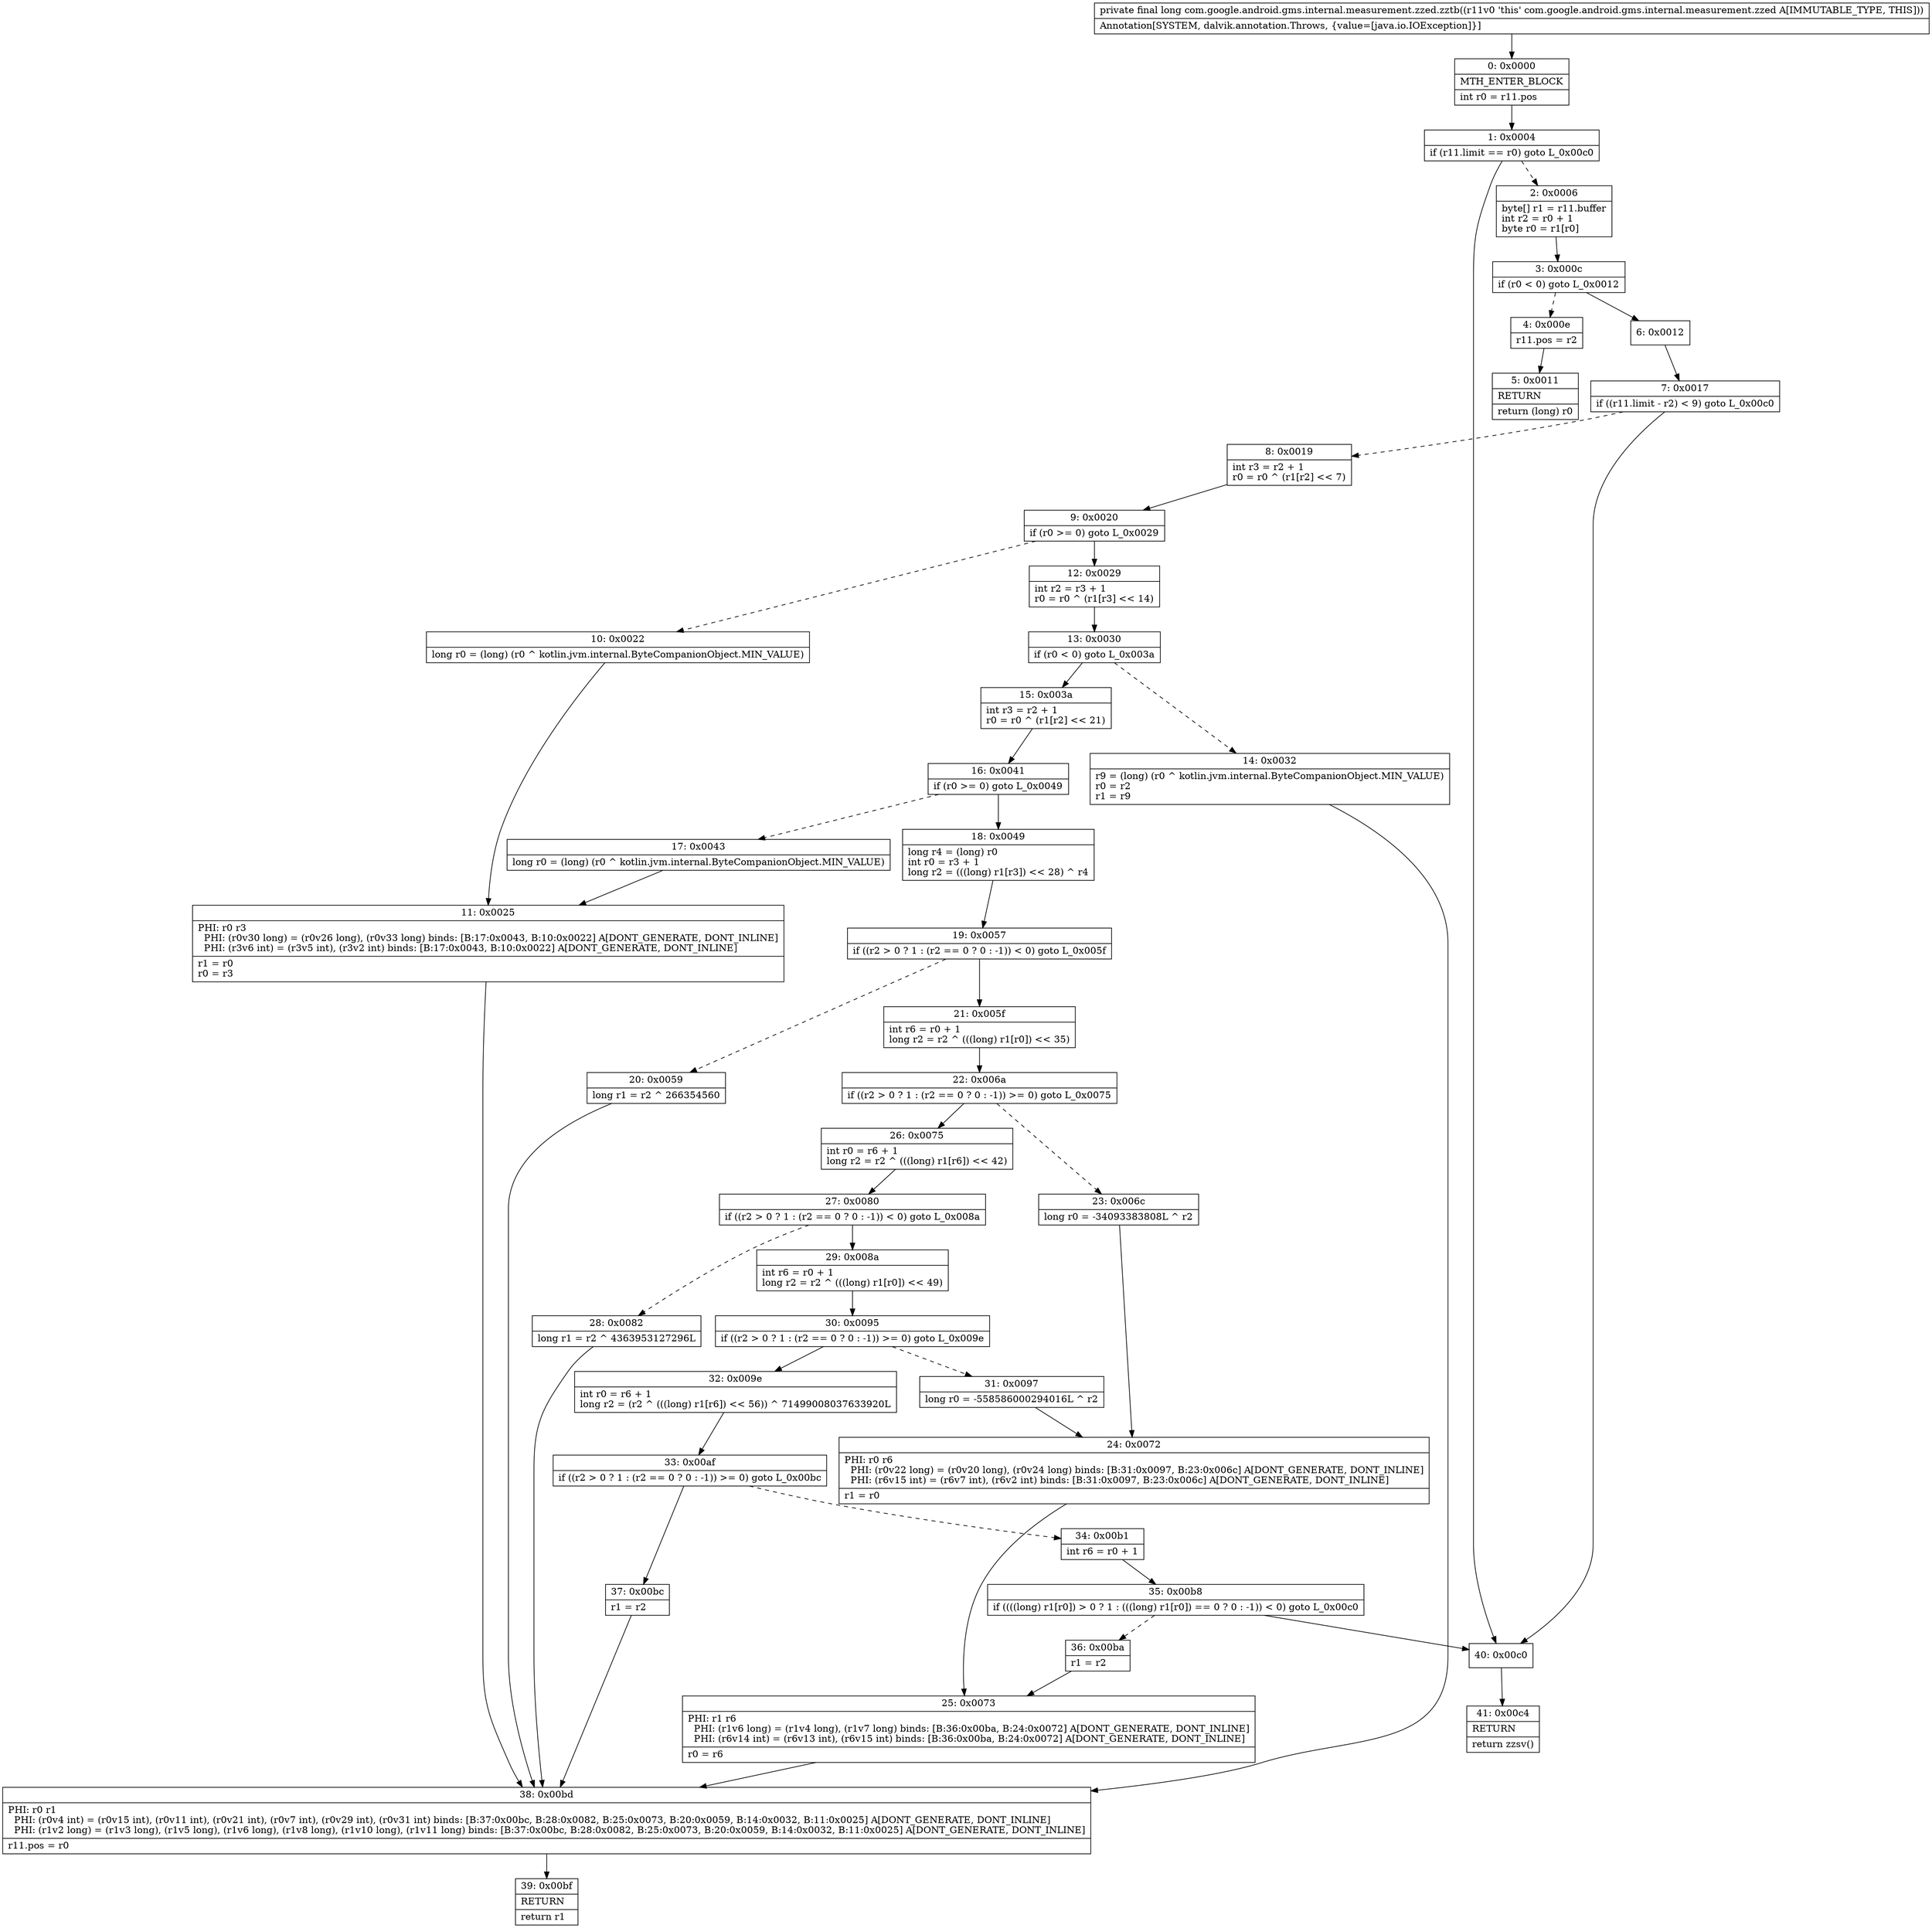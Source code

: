 digraph "CFG forcom.google.android.gms.internal.measurement.zzed.zztb()J" {
Node_0 [shape=record,label="{0\:\ 0x0000|MTH_ENTER_BLOCK\l|int r0 = r11.pos\l}"];
Node_1 [shape=record,label="{1\:\ 0x0004|if (r11.limit == r0) goto L_0x00c0\l}"];
Node_2 [shape=record,label="{2\:\ 0x0006|byte[] r1 = r11.buffer\lint r2 = r0 + 1\lbyte r0 = r1[r0]\l}"];
Node_3 [shape=record,label="{3\:\ 0x000c|if (r0 \< 0) goto L_0x0012\l}"];
Node_4 [shape=record,label="{4\:\ 0x000e|r11.pos = r2\l}"];
Node_5 [shape=record,label="{5\:\ 0x0011|RETURN\l|return (long) r0\l}"];
Node_6 [shape=record,label="{6\:\ 0x0012}"];
Node_7 [shape=record,label="{7\:\ 0x0017|if ((r11.limit \- r2) \< 9) goto L_0x00c0\l}"];
Node_8 [shape=record,label="{8\:\ 0x0019|int r3 = r2 + 1\lr0 = r0 ^ (r1[r2] \<\< 7)\l}"];
Node_9 [shape=record,label="{9\:\ 0x0020|if (r0 \>= 0) goto L_0x0029\l}"];
Node_10 [shape=record,label="{10\:\ 0x0022|long r0 = (long) (r0 ^ kotlin.jvm.internal.ByteCompanionObject.MIN_VALUE)\l}"];
Node_11 [shape=record,label="{11\:\ 0x0025|PHI: r0 r3 \l  PHI: (r0v30 long) = (r0v26 long), (r0v33 long) binds: [B:17:0x0043, B:10:0x0022] A[DONT_GENERATE, DONT_INLINE]\l  PHI: (r3v6 int) = (r3v5 int), (r3v2 int) binds: [B:17:0x0043, B:10:0x0022] A[DONT_GENERATE, DONT_INLINE]\l|r1 = r0\lr0 = r3\l}"];
Node_12 [shape=record,label="{12\:\ 0x0029|int r2 = r3 + 1\lr0 = r0 ^ (r1[r3] \<\< 14)\l}"];
Node_13 [shape=record,label="{13\:\ 0x0030|if (r0 \< 0) goto L_0x003a\l}"];
Node_14 [shape=record,label="{14\:\ 0x0032|r9 = (long) (r0 ^ kotlin.jvm.internal.ByteCompanionObject.MIN_VALUE)\lr0 = r2\lr1 = r9\l}"];
Node_15 [shape=record,label="{15\:\ 0x003a|int r3 = r2 + 1\lr0 = r0 ^ (r1[r2] \<\< 21)\l}"];
Node_16 [shape=record,label="{16\:\ 0x0041|if (r0 \>= 0) goto L_0x0049\l}"];
Node_17 [shape=record,label="{17\:\ 0x0043|long r0 = (long) (r0 ^ kotlin.jvm.internal.ByteCompanionObject.MIN_VALUE)\l}"];
Node_18 [shape=record,label="{18\:\ 0x0049|long r4 = (long) r0\lint r0 = r3 + 1\llong r2 = (((long) r1[r3]) \<\< 28) ^ r4\l}"];
Node_19 [shape=record,label="{19\:\ 0x0057|if ((r2 \> 0 ? 1 : (r2 == 0 ? 0 : \-1)) \< 0) goto L_0x005f\l}"];
Node_20 [shape=record,label="{20\:\ 0x0059|long r1 = r2 ^ 266354560\l}"];
Node_21 [shape=record,label="{21\:\ 0x005f|int r6 = r0 + 1\llong r2 = r2 ^ (((long) r1[r0]) \<\< 35)\l}"];
Node_22 [shape=record,label="{22\:\ 0x006a|if ((r2 \> 0 ? 1 : (r2 == 0 ? 0 : \-1)) \>= 0) goto L_0x0075\l}"];
Node_23 [shape=record,label="{23\:\ 0x006c|long r0 = \-34093383808L ^ r2\l}"];
Node_24 [shape=record,label="{24\:\ 0x0072|PHI: r0 r6 \l  PHI: (r0v22 long) = (r0v20 long), (r0v24 long) binds: [B:31:0x0097, B:23:0x006c] A[DONT_GENERATE, DONT_INLINE]\l  PHI: (r6v15 int) = (r6v7 int), (r6v2 int) binds: [B:31:0x0097, B:23:0x006c] A[DONT_GENERATE, DONT_INLINE]\l|r1 = r0\l}"];
Node_25 [shape=record,label="{25\:\ 0x0073|PHI: r1 r6 \l  PHI: (r1v6 long) = (r1v4 long), (r1v7 long) binds: [B:36:0x00ba, B:24:0x0072] A[DONT_GENERATE, DONT_INLINE]\l  PHI: (r6v14 int) = (r6v13 int), (r6v15 int) binds: [B:36:0x00ba, B:24:0x0072] A[DONT_GENERATE, DONT_INLINE]\l|r0 = r6\l}"];
Node_26 [shape=record,label="{26\:\ 0x0075|int r0 = r6 + 1\llong r2 = r2 ^ (((long) r1[r6]) \<\< 42)\l}"];
Node_27 [shape=record,label="{27\:\ 0x0080|if ((r2 \> 0 ? 1 : (r2 == 0 ? 0 : \-1)) \< 0) goto L_0x008a\l}"];
Node_28 [shape=record,label="{28\:\ 0x0082|long r1 = r2 ^ 4363953127296L\l}"];
Node_29 [shape=record,label="{29\:\ 0x008a|int r6 = r0 + 1\llong r2 = r2 ^ (((long) r1[r0]) \<\< 49)\l}"];
Node_30 [shape=record,label="{30\:\ 0x0095|if ((r2 \> 0 ? 1 : (r2 == 0 ? 0 : \-1)) \>= 0) goto L_0x009e\l}"];
Node_31 [shape=record,label="{31\:\ 0x0097|long r0 = \-558586000294016L ^ r2\l}"];
Node_32 [shape=record,label="{32\:\ 0x009e|int r0 = r6 + 1\llong r2 = (r2 ^ (((long) r1[r6]) \<\< 56)) ^ 71499008037633920L\l}"];
Node_33 [shape=record,label="{33\:\ 0x00af|if ((r2 \> 0 ? 1 : (r2 == 0 ? 0 : \-1)) \>= 0) goto L_0x00bc\l}"];
Node_34 [shape=record,label="{34\:\ 0x00b1|int r6 = r0 + 1\l}"];
Node_35 [shape=record,label="{35\:\ 0x00b8|if ((((long) r1[r0]) \> 0 ? 1 : (((long) r1[r0]) == 0 ? 0 : \-1)) \< 0) goto L_0x00c0\l}"];
Node_36 [shape=record,label="{36\:\ 0x00ba|r1 = r2\l}"];
Node_37 [shape=record,label="{37\:\ 0x00bc|r1 = r2\l}"];
Node_38 [shape=record,label="{38\:\ 0x00bd|PHI: r0 r1 \l  PHI: (r0v4 int) = (r0v15 int), (r0v11 int), (r0v21 int), (r0v7 int), (r0v29 int), (r0v31 int) binds: [B:37:0x00bc, B:28:0x0082, B:25:0x0073, B:20:0x0059, B:14:0x0032, B:11:0x0025] A[DONT_GENERATE, DONT_INLINE]\l  PHI: (r1v2 long) = (r1v3 long), (r1v5 long), (r1v6 long), (r1v8 long), (r1v10 long), (r1v11 long) binds: [B:37:0x00bc, B:28:0x0082, B:25:0x0073, B:20:0x0059, B:14:0x0032, B:11:0x0025] A[DONT_GENERATE, DONT_INLINE]\l|r11.pos = r0\l}"];
Node_39 [shape=record,label="{39\:\ 0x00bf|RETURN\l|return r1\l}"];
Node_40 [shape=record,label="{40\:\ 0x00c0}"];
Node_41 [shape=record,label="{41\:\ 0x00c4|RETURN\l|return zzsv()\l}"];
MethodNode[shape=record,label="{private final long com.google.android.gms.internal.measurement.zzed.zztb((r11v0 'this' com.google.android.gms.internal.measurement.zzed A[IMMUTABLE_TYPE, THIS]))  | Annotation[SYSTEM, dalvik.annotation.Throws, \{value=[java.io.IOException]\}]\l}"];
MethodNode -> Node_0;
Node_0 -> Node_1;
Node_1 -> Node_2[style=dashed];
Node_1 -> Node_40;
Node_2 -> Node_3;
Node_3 -> Node_4[style=dashed];
Node_3 -> Node_6;
Node_4 -> Node_5;
Node_6 -> Node_7;
Node_7 -> Node_8[style=dashed];
Node_7 -> Node_40;
Node_8 -> Node_9;
Node_9 -> Node_10[style=dashed];
Node_9 -> Node_12;
Node_10 -> Node_11;
Node_11 -> Node_38;
Node_12 -> Node_13;
Node_13 -> Node_14[style=dashed];
Node_13 -> Node_15;
Node_14 -> Node_38;
Node_15 -> Node_16;
Node_16 -> Node_17[style=dashed];
Node_16 -> Node_18;
Node_17 -> Node_11;
Node_18 -> Node_19;
Node_19 -> Node_20[style=dashed];
Node_19 -> Node_21;
Node_20 -> Node_38;
Node_21 -> Node_22;
Node_22 -> Node_23[style=dashed];
Node_22 -> Node_26;
Node_23 -> Node_24;
Node_24 -> Node_25;
Node_25 -> Node_38;
Node_26 -> Node_27;
Node_27 -> Node_28[style=dashed];
Node_27 -> Node_29;
Node_28 -> Node_38;
Node_29 -> Node_30;
Node_30 -> Node_31[style=dashed];
Node_30 -> Node_32;
Node_31 -> Node_24;
Node_32 -> Node_33;
Node_33 -> Node_34[style=dashed];
Node_33 -> Node_37;
Node_34 -> Node_35;
Node_35 -> Node_36[style=dashed];
Node_35 -> Node_40;
Node_36 -> Node_25;
Node_37 -> Node_38;
Node_38 -> Node_39;
Node_40 -> Node_41;
}

